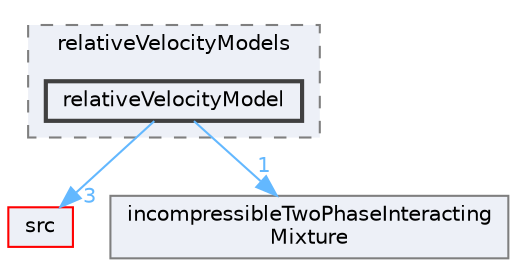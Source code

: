 digraph "applications/solvers/multiphase/driftFluxFoam/relativeVelocityModels/relativeVelocityModel"
{
 // LATEX_PDF_SIZE
  bgcolor="transparent";
  edge [fontname=Helvetica,fontsize=10,labelfontname=Helvetica,labelfontsize=10];
  node [fontname=Helvetica,fontsize=10,shape=box,height=0.2,width=0.4];
  compound=true
  subgraph clusterdir_6785f5d6f26af236cd0d743b0d7f771e {
    graph [ bgcolor="#edf0f7", pencolor="grey50", label="relativeVelocityModels", fontname=Helvetica,fontsize=10 style="filled,dashed", URL="dir_6785f5d6f26af236cd0d743b0d7f771e.html",tooltip=""]
  dir_1a0430f305b7748d4b6b015618ca2055 [label="relativeVelocityModel", fillcolor="#edf0f7", color="grey25", style="filled,bold", URL="dir_1a0430f305b7748d4b6b015618ca2055.html",tooltip=""];
  }
  dir_68267d1309a1af8e8297ef4c3efbcdba [label="src", fillcolor="#edf0f7", color="red", style="filled", URL="dir_68267d1309a1af8e8297ef4c3efbcdba.html",tooltip=""];
  dir_e0b47a3648811f68d5a37c88ffdb183a [label="incompressibleTwoPhaseInteracting\lMixture", fillcolor="#edf0f7", color="grey50", style="filled", URL="dir_e0b47a3648811f68d5a37c88ffdb183a.html",tooltip=""];
  dir_1a0430f305b7748d4b6b015618ca2055->dir_68267d1309a1af8e8297ef4c3efbcdba [headlabel="3", labeldistance=1.5 headhref="dir_003308_003729.html" href="dir_003308_003729.html" color="steelblue1" fontcolor="steelblue1"];
  dir_1a0430f305b7748d4b6b015618ca2055->dir_e0b47a3648811f68d5a37c88ffdb183a [headlabel="1", labeldistance=1.5 headhref="dir_003308_001831.html" href="dir_003308_001831.html" color="steelblue1" fontcolor="steelblue1"];
}
